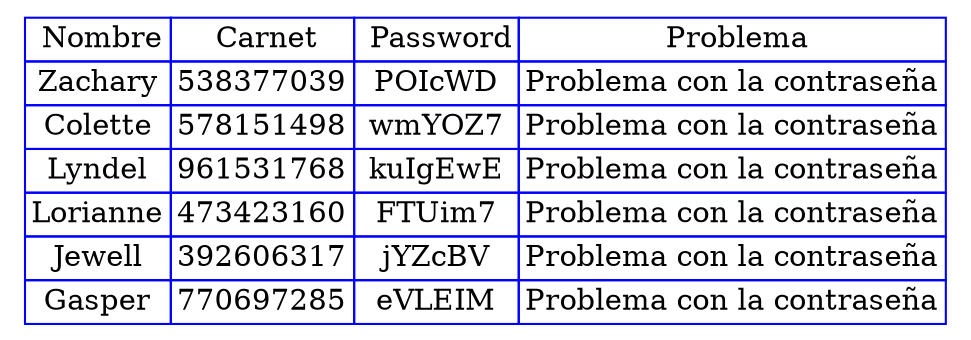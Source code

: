 digraph H {
tbl [
shape=plaintext 
label=<
<table border='0' cellborder='1' color='blue' cellspacing='0'>
<tr><td> Nombre</td><td> Carnet</td><td> Password</td><td> Problema</td></tr><tr><td>Zachary</td><td>538377039</td><td>POIcWD</td><td>Problema con la contraseña</td></tr> 
<tr><td>Colette</td><td>578151498</td><td>wmYOZ7</td><td>Problema con la contraseña</td></tr> 
<tr><td>Lyndel</td><td>961531768</td><td>kuIgEwE</td><td>Problema con la contraseña</td></tr> 
<tr><td>Lorianne</td><td>473423160</td><td>FTUim7</td><td>Problema con la contraseña</td></tr> 
<tr><td>Jewell</td><td>392606317</td><td>jYZcBV</td><td>Problema con la contraseña</td></tr> 
<tr><td>Gasper</td><td>770697285</td><td>eVLEIM</td><td>Problema con la contraseña</td></tr> 
</table> 
>];
}